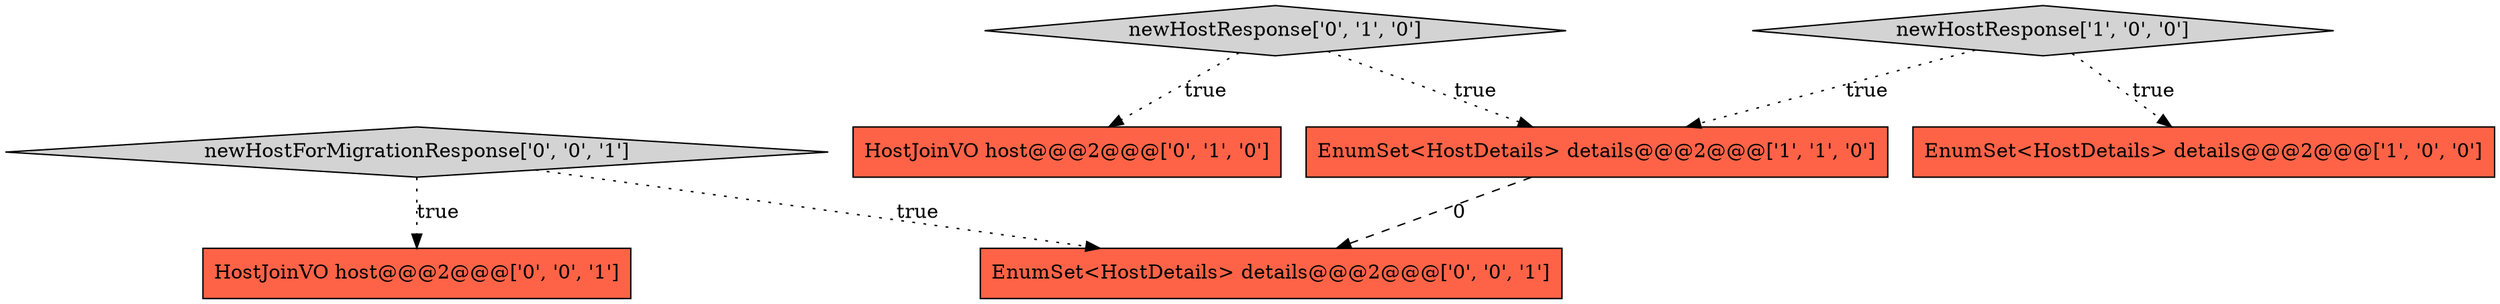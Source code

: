 digraph {
6 [style = filled, label = "newHostForMigrationResponse['0', '0', '1']", fillcolor = lightgray, shape = diamond image = "AAA0AAABBB3BBB"];
5 [style = filled, label = "HostJoinVO host@@@2@@@['0', '0', '1']", fillcolor = tomato, shape = box image = "AAA0AAABBB3BBB"];
4 [style = filled, label = "HostJoinVO host@@@2@@@['0', '1', '0']", fillcolor = tomato, shape = box image = "AAA0AAABBB2BBB"];
3 [style = filled, label = "newHostResponse['0', '1', '0']", fillcolor = lightgray, shape = diamond image = "AAA0AAABBB2BBB"];
1 [style = filled, label = "EnumSet<HostDetails> details@@@2@@@['1', '1', '0']", fillcolor = tomato, shape = box image = "AAA0AAABBB1BBB"];
2 [style = filled, label = "newHostResponse['1', '0', '0']", fillcolor = lightgray, shape = diamond image = "AAA0AAABBB1BBB"];
0 [style = filled, label = "EnumSet<HostDetails> details@@@2@@@['1', '0', '0']", fillcolor = tomato, shape = box image = "AAA0AAABBB1BBB"];
7 [style = filled, label = "EnumSet<HostDetails> details@@@2@@@['0', '0', '1']", fillcolor = tomato, shape = box image = "AAA0AAABBB3BBB"];
2->1 [style = dotted, label="true"];
6->5 [style = dotted, label="true"];
1->7 [style = dashed, label="0"];
2->0 [style = dotted, label="true"];
6->7 [style = dotted, label="true"];
3->4 [style = dotted, label="true"];
3->1 [style = dotted, label="true"];
}
